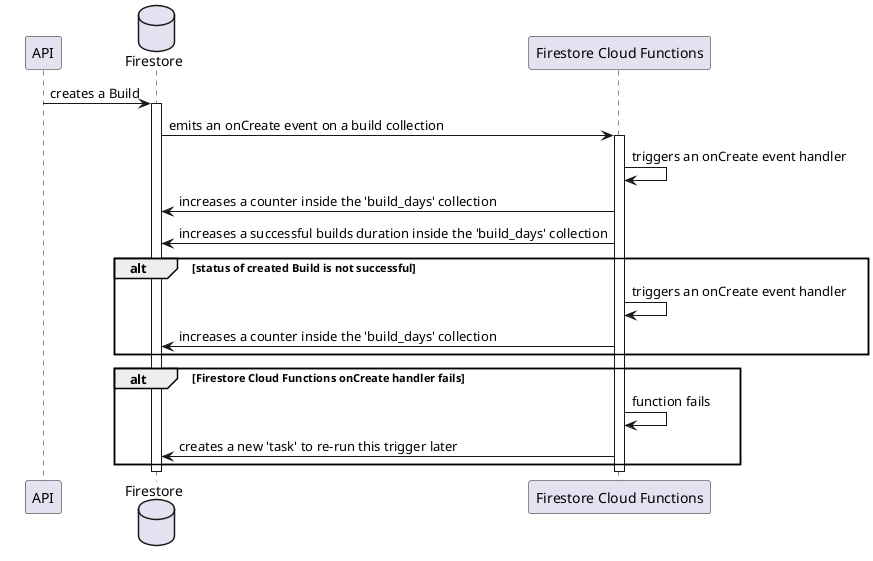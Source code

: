 @startuml firestore_create_builds_aggregation_sequence_diagram
    skinparam ParticipantPadding 20
    skinparam BoxPadding 10

    participant API

    database Firestore

    participant "Firestore Cloud Functions" as FCF

    API -> Firestore : creates a Build
    activate Firestore

    Firestore -> FCF : emits an onCreate event on a build collection
    activate FCF

    FCF -> FCF : triggers an onCreate event handler
    
    FCF -> Firestore : increases a counter inside the 'build_days' collection
    FCF -> Firestore : increases a successful builds duration inside the 'build_days' collection

    alt status of created Build is not successful
        FCF -> FCF : triggers an onCreate event handler
        FCF -> Firestore : increases a counter inside the 'build_days' collection
    end

    alt Firestore Cloud Functions onCreate handler fails
        FCF -> FCF : function fails
        FCF -> Firestore : creates a new 'task' to re-run this trigger later
    end

    deactivate FCF
    deactivate Firestore

@enduml
